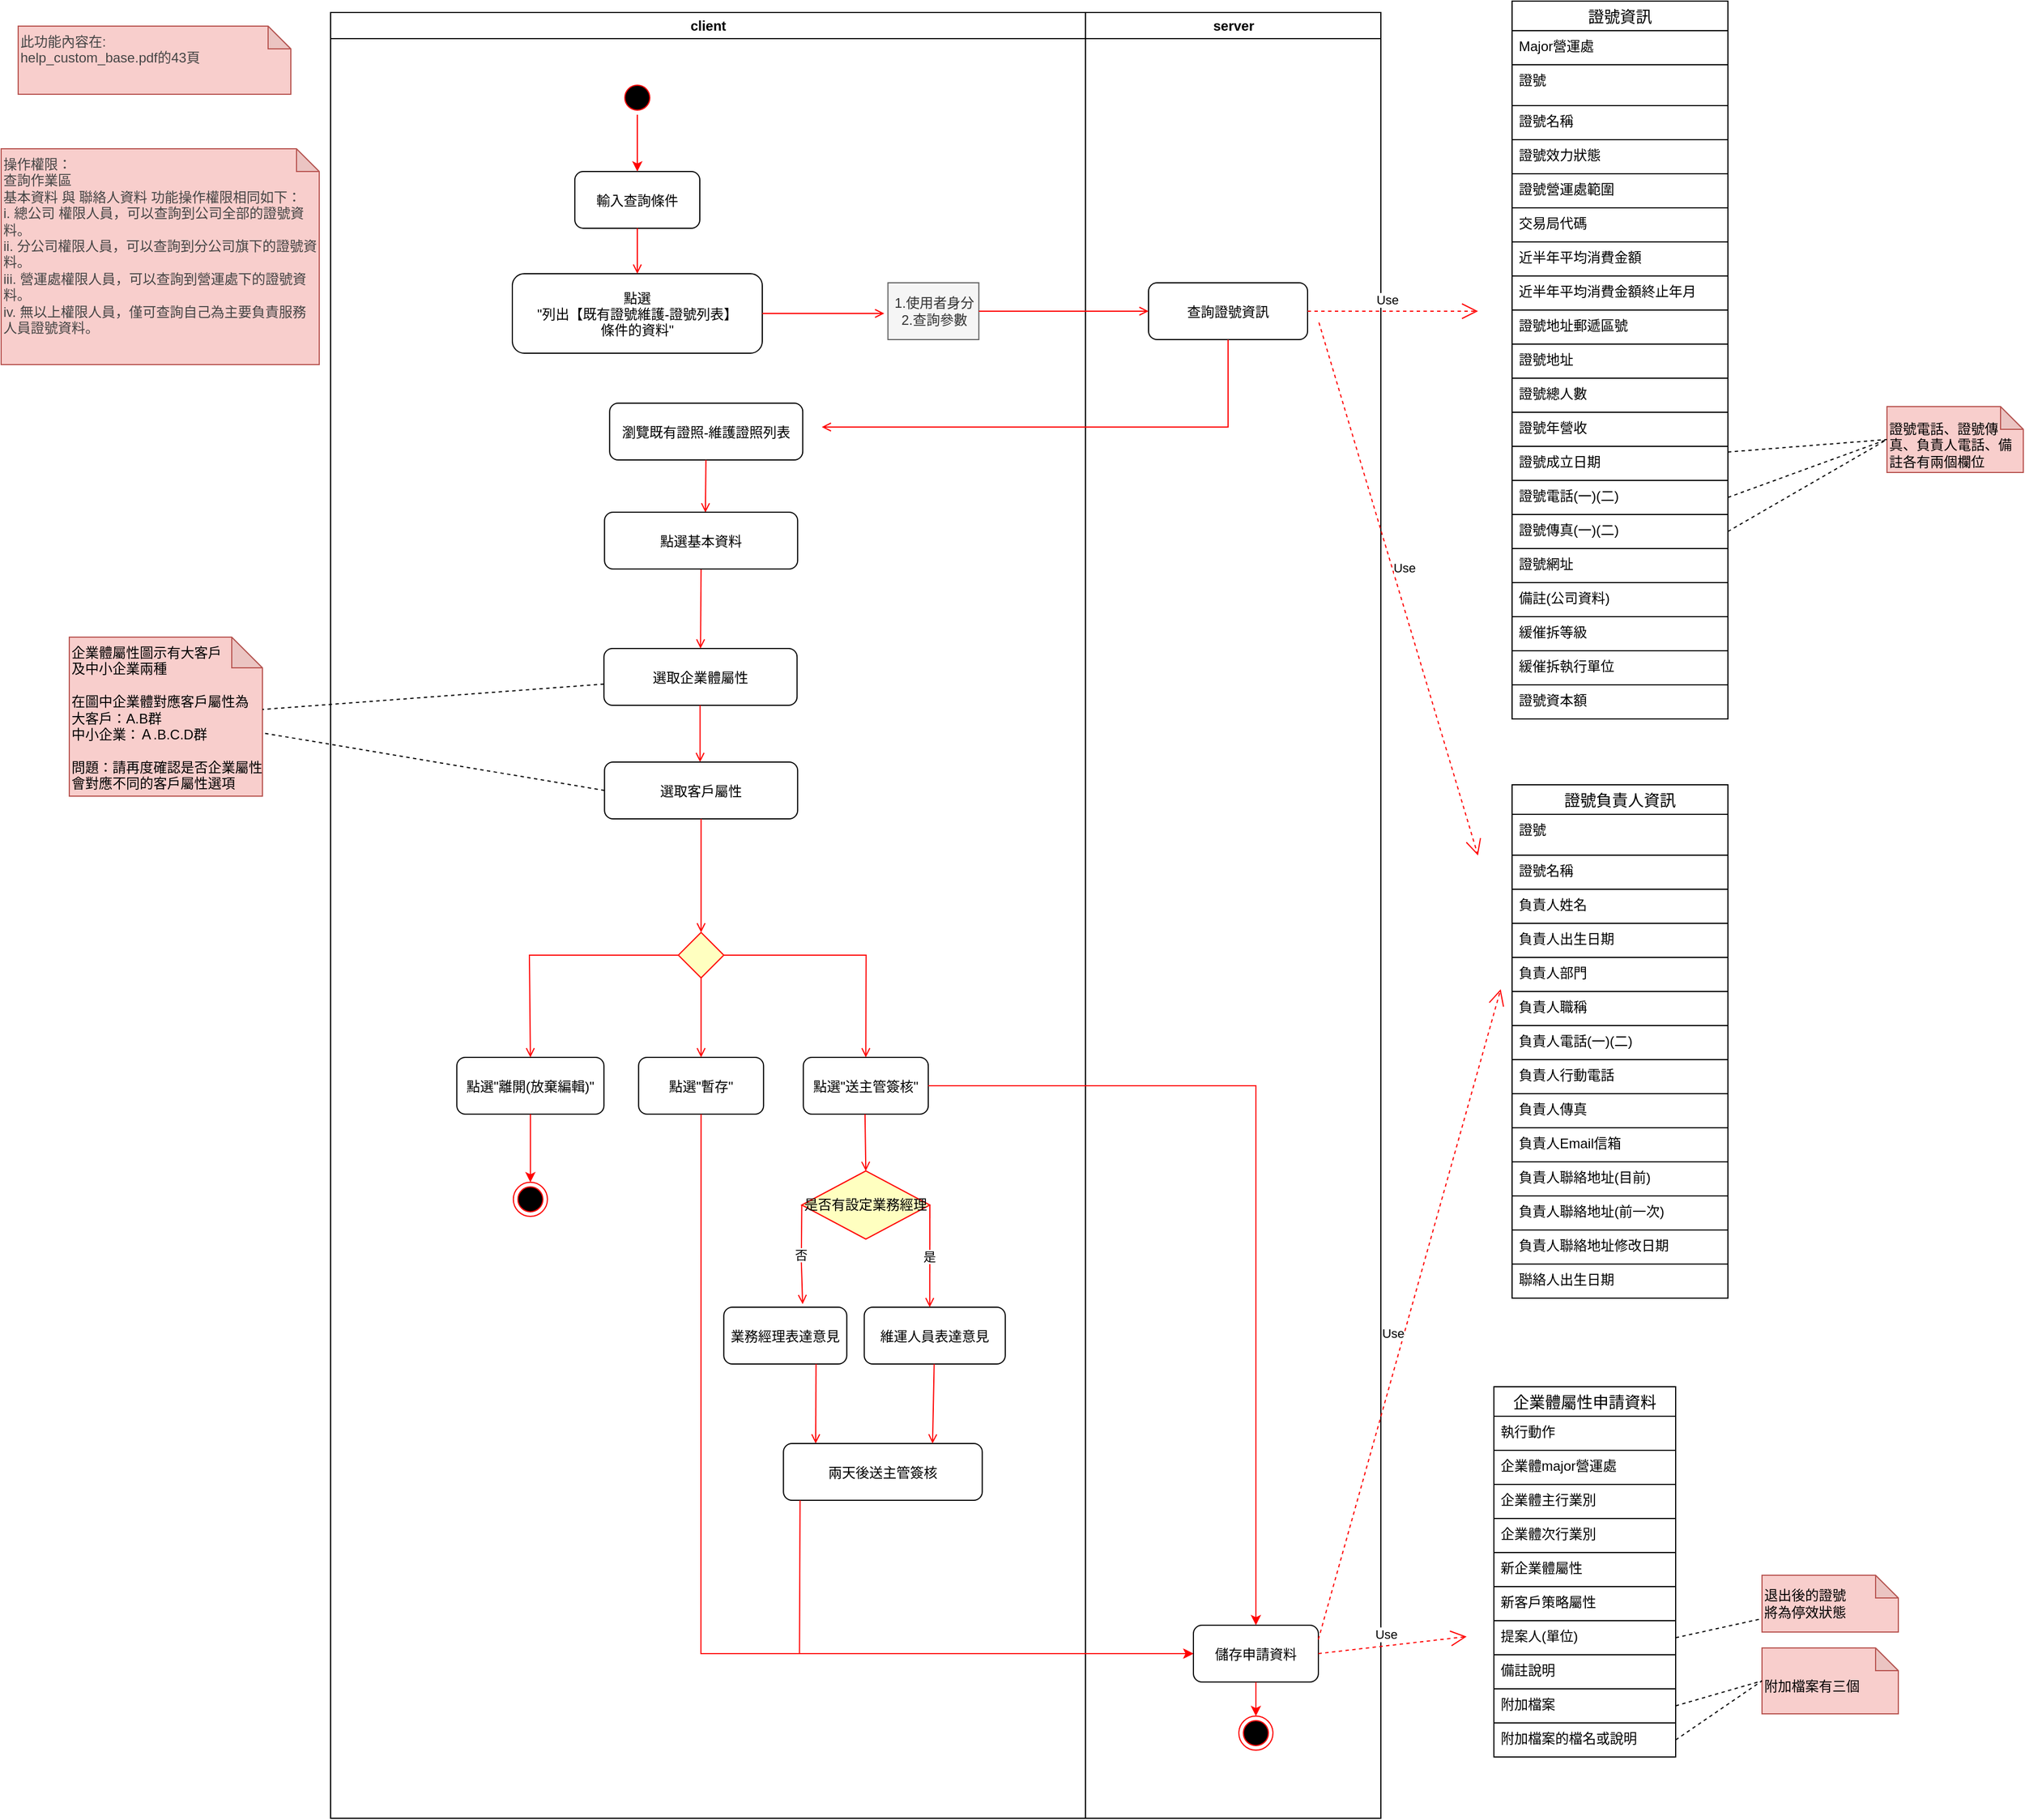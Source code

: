 <mxfile version="14.4.2" type="github">
  <diagram id="6aZPbNo76P8Zh9FayG7Q" name="Page-1">
    <mxGraphModel dx="1483" dy="703" grid="1" gridSize="10" guides="1" tooltips="1" connect="1" arrows="1" fold="1" page="1" pageScale="1" pageWidth="827" pageHeight="1169" math="0" shadow="0">
      <root>
        <mxCell id="0" />
        <mxCell id="1" parent="0" />
        <mxCell id="rIFzC00tfs55tLRHj-PR-1" value="client" style="swimlane;whiteSpace=wrap" vertex="1" parent="1">
          <mxGeometry x="630" y="180" width="664.5" height="1590" as="geometry" />
        </mxCell>
        <mxCell id="rIFzC00tfs55tLRHj-PR-7" value="1.使用者身分&lt;br&gt;2.查詢參數" style="html=1;rounded=0;align=center;fillColor=#f5f5f5;strokeColor=#666666;fontColor=#333333;" vertex="1" parent="rIFzC00tfs55tLRHj-PR-1">
          <mxGeometry x="490.63" y="238" width="80" height="50" as="geometry" />
        </mxCell>
        <mxCell id="rIFzC00tfs55tLRHj-PR-8" value="點選&quot;離開(放棄編輯)&quot;" style="rounded=1;" vertex="1" parent="rIFzC00tfs55tLRHj-PR-1">
          <mxGeometry x="111.13" y="920" width="129.5" height="50" as="geometry" />
        </mxCell>
        <mxCell id="rIFzC00tfs55tLRHj-PR-9" value="點選&quot;送主管簽核&quot;" style="rounded=1;" vertex="1" parent="rIFzC00tfs55tLRHj-PR-1">
          <mxGeometry x="416.13" y="920" width="110" height="50" as="geometry" />
        </mxCell>
        <mxCell id="rIFzC00tfs55tLRHj-PR-10" value="點選&quot;暫存&quot;" style="rounded=1;" vertex="1" parent="rIFzC00tfs55tLRHj-PR-1">
          <mxGeometry x="271.13" y="920" width="110" height="50" as="geometry" />
        </mxCell>
        <mxCell id="rIFzC00tfs55tLRHj-PR-11" value="" style="ellipse;html=1;shape=endState;fillColor=#000000;strokeColor=#ff0000;align=center;" vertex="1" parent="rIFzC00tfs55tLRHj-PR-1">
          <mxGeometry x="160.88" y="1030" width="30" height="30" as="geometry" />
        </mxCell>
        <mxCell id="rIFzC00tfs55tLRHj-PR-12" style="edgeStyle=orthogonalEdgeStyle;rounded=0;orthogonalLoop=1;jettySize=auto;html=1;exitX=0.5;exitY=1;exitDx=0;exitDy=0;endArrow=classic;endFill=1;strokeColor=#FF0000;" edge="1" parent="rIFzC00tfs55tLRHj-PR-1" source="rIFzC00tfs55tLRHj-PR-8" target="rIFzC00tfs55tLRHj-PR-11">
          <mxGeometry relative="1" as="geometry">
            <mxPoint x="205.38" y="980.0" as="sourcePoint" />
          </mxGeometry>
        </mxCell>
        <mxCell id="rIFzC00tfs55tLRHj-PR-15" value="" style="endArrow=open;strokeColor=#FF0000;endFill=1;rounded=0;entryX=0.5;entryY=0;entryDx=0;entryDy=0;" edge="1" parent="rIFzC00tfs55tLRHj-PR-1" source="rIFzC00tfs55tLRHj-PR-17" target="rIFzC00tfs55tLRHj-PR-10">
          <mxGeometry relative="1" as="geometry">
            <mxPoint x="324.38" y="850" as="sourcePoint" />
            <mxPoint x="320.67" y="850" as="targetPoint" />
            <Array as="points" />
          </mxGeometry>
        </mxCell>
        <mxCell id="rIFzC00tfs55tLRHj-PR-16" value="" style="endArrow=open;strokeColor=#FF0000;endFill=1;rounded=0;entryX=0.5;entryY=0;entryDx=0;entryDy=0;" edge="1" parent="rIFzC00tfs55tLRHj-PR-1" target="rIFzC00tfs55tLRHj-PR-9">
          <mxGeometry relative="1" as="geometry">
            <mxPoint x="345.63" y="830" as="sourcePoint" />
            <mxPoint x="179.38" y="930.0" as="targetPoint" />
            <Array as="points">
              <mxPoint x="471.38" y="830" />
            </Array>
          </mxGeometry>
        </mxCell>
        <mxCell id="rIFzC00tfs55tLRHj-PR-17" value="" style="rhombus;whiteSpace=wrap;html=1;fillColor=#ffffc0;strokeColor=#ff0000;rounded=0;align=left;" vertex="1" parent="rIFzC00tfs55tLRHj-PR-1">
          <mxGeometry x="306.13" y="810" width="40" height="40" as="geometry" />
        </mxCell>
        <mxCell id="rIFzC00tfs55tLRHj-PR-18" value="瀏覽既有證照-維護證照列表" style="rounded=1;" vertex="1" parent="rIFzC00tfs55tLRHj-PR-1">
          <mxGeometry x="245.63" y="344" width="170" height="50" as="geometry" />
        </mxCell>
        <mxCell id="rIFzC00tfs55tLRHj-PR-19" value="是否有設定業務經理" style="rhombus;whiteSpace=wrap;html=1;fillColor=#ffffc0;strokeColor=#ff0000;rounded=0;align=left;" vertex="1" parent="rIFzC00tfs55tLRHj-PR-1">
          <mxGeometry x="414.75" y="1020" width="112.75" height="60" as="geometry" />
        </mxCell>
        <mxCell id="rIFzC00tfs55tLRHj-PR-20" value="維運人員表達意見" style="rounded=1;" vertex="1" parent="rIFzC00tfs55tLRHj-PR-1">
          <mxGeometry x="469.75" y="1140" width="124.13" height="50" as="geometry" />
        </mxCell>
        <mxCell id="rIFzC00tfs55tLRHj-PR-21" value="業務經理表達意見" style="rounded=1;" vertex="1" parent="rIFzC00tfs55tLRHj-PR-1">
          <mxGeometry x="346.13" y="1140" width="108.25" height="50" as="geometry" />
        </mxCell>
        <mxCell id="rIFzC00tfs55tLRHj-PR-22" value="" style="endArrow=open;strokeColor=#FF0000;endFill=1;rounded=0;entryX=0.5;entryY=0;entryDx=0;entryDy=0;" edge="1" parent="rIFzC00tfs55tLRHj-PR-1" target="rIFzC00tfs55tLRHj-PR-19">
          <mxGeometry relative="1" as="geometry">
            <mxPoint x="470.42" y="970" as="sourcePoint" />
            <mxPoint x="470.38" y="1000" as="targetPoint" />
            <Array as="points" />
          </mxGeometry>
        </mxCell>
        <mxCell id="rIFzC00tfs55tLRHj-PR-23" value="否" style="endArrow=open;strokeColor=#FF0000;endFill=1;rounded=0;entryX=0.641;entryY=-0.054;entryDx=0;entryDy=0;exitX=0;exitY=0.5;exitDx=0;exitDy=0;entryPerimeter=0;" edge="1" parent="rIFzC00tfs55tLRHj-PR-1" source="rIFzC00tfs55tLRHj-PR-19" target="rIFzC00tfs55tLRHj-PR-21">
          <mxGeometry relative="1" as="geometry">
            <mxPoint x="459.38" y="1100" as="sourcePoint" />
            <mxPoint x="481.125" y="1030" as="targetPoint" />
            <Array as="points">
              <mxPoint x="414.38" y="1100" />
            </Array>
          </mxGeometry>
        </mxCell>
        <mxCell id="rIFzC00tfs55tLRHj-PR-24" value="是" style="endArrow=open;strokeColor=#FF0000;endFill=1;rounded=0;exitX=1;exitY=0.5;exitDx=0;exitDy=0;" edge="1" parent="rIFzC00tfs55tLRHj-PR-1" source="rIFzC00tfs55tLRHj-PR-19">
          <mxGeometry relative="1" as="geometry">
            <mxPoint x="424.75" y="1060" as="sourcePoint" />
            <mxPoint x="527.38" y="1140" as="targetPoint" />
            <Array as="points" />
          </mxGeometry>
        </mxCell>
        <mxCell id="rIFzC00tfs55tLRHj-PR-25" value="" style="endArrow=open;strokeColor=#FF0000;endFill=1;rounded=0;exitX=0.75;exitY=1;exitDx=0;exitDy=0;" edge="1" parent="rIFzC00tfs55tLRHj-PR-1" source="rIFzC00tfs55tLRHj-PR-21">
          <mxGeometry relative="1" as="geometry">
            <mxPoint x="409.38" y="1180" as="sourcePoint" />
            <mxPoint x="427" y="1260" as="targetPoint" />
            <Array as="points" />
          </mxGeometry>
        </mxCell>
        <mxCell id="rIFzC00tfs55tLRHj-PR-26" value="兩天後送主管簽核" style="rounded=1;" vertex="1" parent="rIFzC00tfs55tLRHj-PR-1">
          <mxGeometry x="398.63" y="1260" width="175" height="50" as="geometry" />
        </mxCell>
        <mxCell id="rIFzC00tfs55tLRHj-PR-27" value="" style="endArrow=open;strokeColor=#FF0000;endFill=1;rounded=0;entryX=0.75;entryY=0;entryDx=0;entryDy=0;" edge="1" parent="rIFzC00tfs55tLRHj-PR-1" source="rIFzC00tfs55tLRHj-PR-20" target="rIFzC00tfs55tLRHj-PR-26">
          <mxGeometry relative="1" as="geometry">
            <mxPoint x="410.255" y="1200" as="sourcePoint" />
            <mxPoint x="520.38" y="1246" as="targetPoint" />
            <Array as="points" />
          </mxGeometry>
        </mxCell>
        <mxCell id="rIFzC00tfs55tLRHj-PR-28" value="" style="endArrow=open;strokeColor=#FF0000;endFill=1;rounded=0;" edge="1" parent="rIFzC00tfs55tLRHj-PR-1" target="rIFzC00tfs55tLRHj-PR-55">
          <mxGeometry relative="1" as="geometry">
            <mxPoint x="413.246" y="1310" as="sourcePoint" />
            <mxPoint x="411.82" y="1380" as="targetPoint" />
            <Array as="points">
              <mxPoint x="412.75" y="1445" />
            </Array>
          </mxGeometry>
        </mxCell>
        <mxCell id="rIFzC00tfs55tLRHj-PR-29" value="" style="endArrow=open;strokeColor=#FF0000;endFill=1;rounded=0;" edge="1" parent="rIFzC00tfs55tLRHj-PR-1" source="rIFzC00tfs55tLRHj-PR-18">
          <mxGeometry relative="1" as="geometry">
            <mxPoint x="342.38" y="304.0" as="sourcePoint" />
            <mxPoint x="329.942" y="440.192" as="targetPoint" />
            <Array as="points" />
          </mxGeometry>
        </mxCell>
        <mxCell id="rIFzC00tfs55tLRHj-PR-30" value="" style="endArrow=open;strokeColor=#FF0000;endFill=1;rounded=0;entryX=0.5;entryY=0;entryDx=0;entryDy=0;" edge="1" parent="rIFzC00tfs55tLRHj-PR-1" source="rIFzC00tfs55tLRHj-PR-17" target="rIFzC00tfs55tLRHj-PR-8">
          <mxGeometry relative="1" as="geometry">
            <mxPoint x="310" y="830" as="sourcePoint" />
            <mxPoint x="243.88" y="920" as="targetPoint" />
            <Array as="points">
              <mxPoint x="175" y="830" />
            </Array>
          </mxGeometry>
        </mxCell>
        <mxCell id="rIFzC00tfs55tLRHj-PR-31" value="選取企業體屬性" style="rounded=1;" vertex="1" parent="rIFzC00tfs55tLRHj-PR-1">
          <mxGeometry x="240.63" y="560" width="170" height="50" as="geometry" />
        </mxCell>
        <mxCell id="rIFzC00tfs55tLRHj-PR-32" value="" style="endArrow=open;strokeColor=#FF0000;endFill=1;rounded=0;exitX=0.5;exitY=1;exitDx=0;exitDy=0;entryX=0.5;entryY=0;entryDx=0;entryDy=0;" edge="1" parent="rIFzC00tfs55tLRHj-PR-1">
          <mxGeometry relative="1" as="geometry">
            <mxPoint x="325.25" y="610" as="sourcePoint" />
            <mxPoint x="325.25" y="660" as="targetPoint" />
            <Array as="points" />
          </mxGeometry>
        </mxCell>
        <mxCell id="rIFzC00tfs55tLRHj-PR-33" value="選取客戶屬性" style="rounded=1;" vertex="1" parent="rIFzC00tfs55tLRHj-PR-1">
          <mxGeometry x="241.13" y="660" width="170" height="50" as="geometry" />
        </mxCell>
        <mxCell id="rIFzC00tfs55tLRHj-PR-34" value="" style="endArrow=open;strokeColor=#FF0000;endFill=1;rounded=0;entryX=0.5;entryY=0;entryDx=0;entryDy=0;" edge="1" parent="rIFzC00tfs55tLRHj-PR-1" source="rIFzC00tfs55tLRHj-PR-33" target="rIFzC00tfs55tLRHj-PR-17">
          <mxGeometry relative="1" as="geometry">
            <mxPoint x="326" y="700" as="sourcePoint" />
            <mxPoint x="325.63" y="644" as="targetPoint" />
            <Array as="points" />
          </mxGeometry>
        </mxCell>
        <mxCell id="rIFzC00tfs55tLRHj-PR-37" value="" style="endArrow=open;strokeColor=#FF0000;endFill=1;rounded=0;entryX=0.5;entryY=0;entryDx=0;entryDy=0;exitX=0.5;exitY=1;exitDx=0;exitDy=0;" edge="1" parent="rIFzC00tfs55tLRHj-PR-1" source="rIFzC00tfs55tLRHj-PR-189" target="rIFzC00tfs55tLRHj-PR-31">
          <mxGeometry relative="1" as="geometry">
            <mxPoint x="329.75" y="480" as="sourcePoint" />
            <mxPoint x="334.45" y="580.0" as="targetPoint" />
            <Array as="points" />
          </mxGeometry>
        </mxCell>
        <mxCell id="rIFzC00tfs55tLRHj-PR-85" value="" style="ellipse;shape=startState;fillColor=#000000;strokeColor=#ff0000;" vertex="1" parent="rIFzC00tfs55tLRHj-PR-1">
          <mxGeometry x="255.0" y="60" width="30" height="30" as="geometry" />
        </mxCell>
        <mxCell id="rIFzC00tfs55tLRHj-PR-86" value="輸入查詢條件" style="rounded=1;" vertex="1" parent="rIFzC00tfs55tLRHj-PR-1">
          <mxGeometry x="215" y="140" width="110" height="50" as="geometry" />
        </mxCell>
        <mxCell id="rIFzC00tfs55tLRHj-PR-87" value="點選&#xa;&quot;列出【既有證號維護-證號列表】&#xa;條件的資料&quot;" style="rounded=1;" vertex="1" parent="rIFzC00tfs55tLRHj-PR-1">
          <mxGeometry x="160" y="230" width="220" height="70" as="geometry" />
        </mxCell>
        <mxCell id="rIFzC00tfs55tLRHj-PR-88" value="" style="endArrow=open;strokeColor=#FF0000;endFill=1;rounded=0" edge="1" parent="rIFzC00tfs55tLRHj-PR-1" source="rIFzC00tfs55tLRHj-PR-86" target="rIFzC00tfs55tLRHj-PR-87">
          <mxGeometry relative="1" as="geometry" />
        </mxCell>
        <mxCell id="rIFzC00tfs55tLRHj-PR-89" value="" style="endArrow=open;strokeColor=#FF0000;endFill=1;rounded=0;exitX=1;exitY=0.5;exitDx=0;exitDy=0;entryX=0;entryY=0.5;entryDx=0;entryDy=0;" edge="1" parent="rIFzC00tfs55tLRHj-PR-1" source="rIFzC00tfs55tLRHj-PR-87">
          <mxGeometry relative="1" as="geometry">
            <mxPoint x="57.37" y="68" as="sourcePoint" />
            <mxPoint x="487.37" y="265" as="targetPoint" />
          </mxGeometry>
        </mxCell>
        <mxCell id="rIFzC00tfs55tLRHj-PR-90" style="edgeStyle=none;rounded=0;orthogonalLoop=1;jettySize=auto;html=1;exitX=0.5;exitY=1;exitDx=0;exitDy=0;entryX=0.5;entryY=0;entryDx=0;entryDy=0;endArrow=classic;endFill=1;strokeColor=#FF0000;" edge="1" parent="rIFzC00tfs55tLRHj-PR-1" source="rIFzC00tfs55tLRHj-PR-85" target="rIFzC00tfs55tLRHj-PR-86">
          <mxGeometry relative="1" as="geometry">
            <mxPoint x="-78.42" as="sourcePoint" />
          </mxGeometry>
        </mxCell>
        <mxCell id="rIFzC00tfs55tLRHj-PR-189" value="點選基本資料" style="rounded=1;" vertex="1" parent="rIFzC00tfs55tLRHj-PR-1">
          <mxGeometry x="241.13" y="440" width="170" height="50" as="geometry" />
        </mxCell>
        <mxCell id="rIFzC00tfs55tLRHj-PR-39" value="&lt;font&gt;附加檔案有三個&lt;br&gt;&lt;/font&gt;&lt;div&gt;&lt;br&gt;&lt;/div&gt;" style="shape=note;whiteSpace=wrap;html=1;backgroundOutline=1;darkOpacity=0.05;rounded=1;size=20;fillColor=#f8cecc;strokeColor=#b85450;align=left;verticalAlign=bottom;" vertex="1" parent="1">
          <mxGeometry x="1890" y="1620" width="120" height="58" as="geometry" />
        </mxCell>
        <mxCell id="rIFzC00tfs55tLRHj-PR-41" value="&lt;font style=&quot;font-size: 12px&quot;&gt;&lt;span style=&quot;color: rgb(68 , 68 , 68)&quot;&gt;此功能內容在:&lt;br&gt;help_custom_base.pdf的43頁&lt;br&gt;&lt;/span&gt;&lt;/font&gt;" style="shape=note;whiteSpace=wrap;html=1;backgroundOutline=1;darkOpacity=0.05;rounded=1;size=20;fillColor=#f8cecc;strokeColor=#b85450;align=left;verticalAlign=top;" vertex="1" parent="1">
          <mxGeometry x="355" y="192" width="240" height="60" as="geometry" />
        </mxCell>
        <mxCell id="rIFzC00tfs55tLRHj-PR-42" value="企業體屬性申請資料" style="swimlane;fontStyle=0;childLayout=stackLayout;horizontal=1;startSize=26;horizontalStack=0;resizeParent=1;resizeParentMax=0;resizeLast=0;collapsible=1;marginBottom=0;align=center;fontSize=14;" vertex="1" parent="1">
          <mxGeometry x="1654" y="1390" width="160" height="326" as="geometry">
            <mxRectangle x="1250" y="1624" width="160" height="26" as="alternateBounds" />
          </mxGeometry>
        </mxCell>
        <mxCell id="rIFzC00tfs55tLRHj-PR-43" value="執行動作" style="text;spacingLeft=4;spacingRight=4;overflow=hidden;rotatable=0;points=[[0,0.5],[1,0.5]];portConstraint=eastwest;fontSize=12;strokeColor=#000000;" vertex="1" parent="rIFzC00tfs55tLRHj-PR-42">
          <mxGeometry y="26" width="160" height="30" as="geometry" />
        </mxCell>
        <mxCell id="rIFzC00tfs55tLRHj-PR-44" value="企業體major營運處" style="text;spacingLeft=4;spacingRight=4;overflow=hidden;rotatable=0;points=[[0,0.5],[1,0.5]];portConstraint=eastwest;fontSize=12;strokeColor=#000000;" vertex="1" parent="rIFzC00tfs55tLRHj-PR-42">
          <mxGeometry y="56" width="160" height="30" as="geometry" />
        </mxCell>
        <mxCell id="rIFzC00tfs55tLRHj-PR-45" value="企業體主行業別" style="text;spacingLeft=4;spacingRight=4;overflow=hidden;rotatable=0;points=[[0,0.5],[1,0.5]];portConstraint=eastwest;fontSize=12;strokeColor=#000000;" vertex="1" parent="rIFzC00tfs55tLRHj-PR-42">
          <mxGeometry y="86" width="160" height="30" as="geometry" />
        </mxCell>
        <mxCell id="rIFzC00tfs55tLRHj-PR-46" value="企業體次行業別" style="text;spacingLeft=4;spacingRight=4;overflow=hidden;rotatable=0;points=[[0,0.5],[1,0.5]];portConstraint=eastwest;fontSize=12;strokeColor=#000000;" vertex="1" parent="rIFzC00tfs55tLRHj-PR-42">
          <mxGeometry y="116" width="160" height="30" as="geometry" />
        </mxCell>
        <mxCell id="rIFzC00tfs55tLRHj-PR-47" value="新企業體屬性" style="text;fillColor=none;spacingLeft=4;spacingRight=4;overflow=hidden;rotatable=0;points=[[0,0.5],[1,0.5]];portConstraint=eastwest;fontSize=12;strokeColor=#000000;" vertex="1" parent="rIFzC00tfs55tLRHj-PR-42">
          <mxGeometry y="146" width="160" height="30" as="geometry" />
        </mxCell>
        <mxCell id="rIFzC00tfs55tLRHj-PR-48" value="新客戶策略屬性" style="text;spacingLeft=4;spacingRight=4;overflow=hidden;rotatable=0;points=[[0,0.5],[1,0.5]];portConstraint=eastwest;fontSize=12;strokeColor=#000000;" vertex="1" parent="rIFzC00tfs55tLRHj-PR-42">
          <mxGeometry y="176" width="160" height="30" as="geometry" />
        </mxCell>
        <mxCell id="rIFzC00tfs55tLRHj-PR-49" value="提案人(單位)" style="text;spacingLeft=4;spacingRight=4;overflow=hidden;rotatable=0;points=[[0,0.5],[1,0.5]];portConstraint=eastwest;fontSize=12;strokeColor=#000000;" vertex="1" parent="rIFzC00tfs55tLRHj-PR-42">
          <mxGeometry y="206" width="160" height="30" as="geometry" />
        </mxCell>
        <mxCell id="rIFzC00tfs55tLRHj-PR-50" value="備註說明" style="text;fillColor=none;spacingLeft=4;spacingRight=4;overflow=hidden;rotatable=0;points=[[0,0.5],[1,0.5]];portConstraint=eastwest;fontSize=12;strokeColor=#000000;" vertex="1" parent="rIFzC00tfs55tLRHj-PR-42">
          <mxGeometry y="236" width="160" height="30" as="geometry" />
        </mxCell>
        <mxCell id="rIFzC00tfs55tLRHj-PR-51" value="附加檔案" style="text;fillColor=none;spacingLeft=4;spacingRight=4;overflow=hidden;rotatable=0;points=[[0,0.5],[1,0.5]];portConstraint=eastwest;fontSize=12;strokeColor=#000000;" vertex="1" parent="rIFzC00tfs55tLRHj-PR-42">
          <mxGeometry y="266" width="160" height="30" as="geometry" />
        </mxCell>
        <mxCell id="rIFzC00tfs55tLRHj-PR-52" value="附加檔案的檔名或說明" style="text;fillColor=none;spacingLeft=4;spacingRight=4;overflow=hidden;rotatable=0;points=[[0,0.5],[1,0.5]];portConstraint=eastwest;fontSize=12;strokeColor=#000000;" vertex="1" parent="rIFzC00tfs55tLRHj-PR-42">
          <mxGeometry y="296" width="160" height="30" as="geometry" />
        </mxCell>
        <mxCell id="rIFzC00tfs55tLRHj-PR-53" value="server" style="swimlane;whiteSpace=wrap" vertex="1" parent="1">
          <mxGeometry x="1294.5" y="180" width="260" height="1590" as="geometry">
            <mxRectangle x="1094.5" y="180" width="70" height="23" as="alternateBounds" />
          </mxGeometry>
        </mxCell>
        <mxCell id="rIFzC00tfs55tLRHj-PR-54" value="查詢證號資訊" style="rounded=1;" vertex="1" parent="rIFzC00tfs55tLRHj-PR-53">
          <mxGeometry x="55.5" y="238" width="140" height="50" as="geometry" />
        </mxCell>
        <mxCell id="rIFzC00tfs55tLRHj-PR-55" value="儲存申請資料" style="rounded=1;" vertex="1" parent="rIFzC00tfs55tLRHj-PR-53">
          <mxGeometry x="95" y="1420" width="110" height="50" as="geometry" />
        </mxCell>
        <mxCell id="rIFzC00tfs55tLRHj-PR-56" style="edgeStyle=none;rounded=0;orthogonalLoop=1;jettySize=auto;html=1;exitX=0.5;exitY=1;exitDx=0;exitDy=0;endArrow=classic;endFill=1;strokeColor=#FF0000;" edge="1" parent="rIFzC00tfs55tLRHj-PR-53" source="rIFzC00tfs55tLRHj-PR-55">
          <mxGeometry relative="1" as="geometry">
            <mxPoint x="150" y="1500" as="targetPoint" />
          </mxGeometry>
        </mxCell>
        <mxCell id="rIFzC00tfs55tLRHj-PR-57" value="" style="ellipse;html=1;shape=endState;fillColor=#000000;strokeColor=#ff0000;align=center;" vertex="1" parent="rIFzC00tfs55tLRHj-PR-53">
          <mxGeometry x="135" y="1500" width="30" height="30" as="geometry" />
        </mxCell>
        <mxCell id="rIFzC00tfs55tLRHj-PR-58" value="" style="endArrow=open;strokeColor=#FF0000;endFill=1;rounded=0;entryX=0;entryY=0.5;entryDx=0;entryDy=0;exitX=1;exitY=0.5;exitDx=0;exitDy=0;" edge="1" parent="1" source="rIFzC00tfs55tLRHj-PR-7" target="rIFzC00tfs55tLRHj-PR-54">
          <mxGeometry relative="1" as="geometry">
            <mxPoint x="1260" y="443" as="sourcePoint" />
            <mxPoint x="1350" y="442" as="targetPoint" />
            <Array as="points" />
          </mxGeometry>
        </mxCell>
        <mxCell id="rIFzC00tfs55tLRHj-PR-59" value="" style="endArrow=open;strokeColor=#FF0000;endFill=1;rounded=0;entryX=1;entryY=0.5;entryDx=0;entryDy=0;" edge="1" parent="1" source="rIFzC00tfs55tLRHj-PR-54">
          <mxGeometry relative="1" as="geometry">
            <mxPoint x="1420" y="470" as="sourcePoint" />
            <mxPoint x="1062.38" y="545" as="targetPoint" />
            <Array as="points">
              <mxPoint x="1420" y="545" />
            </Array>
          </mxGeometry>
        </mxCell>
        <mxCell id="rIFzC00tfs55tLRHj-PR-60" value="" style="endArrow=none;dashed=1;html=1;entryX=0;entryY=0.5;entryDx=0;entryDy=0;entryPerimeter=0;exitX=1;exitY=0.5;exitDx=0;exitDy=0;" edge="1" parent="1" source="rIFzC00tfs55tLRHj-PR-51" target="rIFzC00tfs55tLRHj-PR-39">
          <mxGeometry width="50" height="50" relative="1" as="geometry">
            <mxPoint x="1760" y="1825" as="sourcePoint" />
            <mxPoint x="1900" y="1810" as="targetPoint" />
            <Array as="points" />
          </mxGeometry>
        </mxCell>
        <mxCell id="rIFzC00tfs55tLRHj-PR-61" value="證號資訊" style="swimlane;fontStyle=0;childLayout=stackLayout;horizontal=1;startSize=26;horizontalStack=0;resizeParent=1;resizeParentMax=0;resizeLast=0;collapsible=1;marginBottom=0;align=center;fontSize=14;rounded=0;swimlaneFillColor=#ffffff;shadow=0;sketch=0;glass=0;labelBackgroundColor=none;labelBorderColor=none;" vertex="1" parent="1">
          <mxGeometry x="1670" y="170" width="190" height="632" as="geometry">
            <mxRectangle x="1980" y="370" width="100" height="26" as="alternateBounds" />
          </mxGeometry>
        </mxCell>
        <mxCell id="rIFzC00tfs55tLRHj-PR-66" value="Major營運處" style="text;fillColor=none;spacingLeft=4;spacingRight=4;overflow=hidden;rotatable=0;points=[[0,0.5],[1,0.5]];portConstraint=eastwest;fontSize=12;strokeColor=#000000;" vertex="1" parent="rIFzC00tfs55tLRHj-PR-61">
          <mxGeometry y="26" width="190" height="30" as="geometry" />
        </mxCell>
        <mxCell id="rIFzC00tfs55tLRHj-PR-62" value="證號" style="text;fillColor=none;spacingLeft=4;spacingRight=4;overflow=hidden;rotatable=0;points=[[0,0.5],[1,0.5]];portConstraint=eastwest;fontSize=12;strokeColor=#000000;" vertex="1" parent="rIFzC00tfs55tLRHj-PR-61">
          <mxGeometry y="56" width="190" height="36" as="geometry" />
        </mxCell>
        <mxCell id="rIFzC00tfs55tLRHj-PR-63" value="證號名稱" style="text;fillColor=none;spacingLeft=4;spacingRight=4;overflow=hidden;rotatable=0;points=[[0,0.5],[1,0.5]];portConstraint=eastwest;fontSize=12;strokeColor=#000000;" vertex="1" parent="rIFzC00tfs55tLRHj-PR-61">
          <mxGeometry y="92" width="190" height="30" as="geometry" />
        </mxCell>
        <mxCell id="rIFzC00tfs55tLRHj-PR-64" value="證號效力狀態" style="text;spacingLeft=4;spacingRight=4;overflow=hidden;rotatable=0;points=[[0,0.5],[1,0.5]];portConstraint=eastwest;fontSize=12;" vertex="1" parent="rIFzC00tfs55tLRHj-PR-61">
          <mxGeometry y="122" width="190" height="30" as="geometry" />
        </mxCell>
        <mxCell id="rIFzC00tfs55tLRHj-PR-65" value="證號營運處範圍" style="text;fillColor=none;spacingLeft=4;spacingRight=4;overflow=hidden;rotatable=0;points=[[0,0.5],[1,0.5]];portConstraint=eastwest;fontSize=12;strokeColor=#000000;" vertex="1" parent="rIFzC00tfs55tLRHj-PR-61">
          <mxGeometry y="152" width="190" height="30" as="geometry" />
        </mxCell>
        <mxCell id="rIFzC00tfs55tLRHj-PR-91" value="交易局代碼" style="text;fillColor=none;spacingLeft=4;spacingRight=4;overflow=hidden;rotatable=0;points=[[0,0.5],[1,0.5]];portConstraint=eastwest;fontSize=12;strokeColor=#000000;" vertex="1" parent="rIFzC00tfs55tLRHj-PR-61">
          <mxGeometry y="182" width="190" height="30" as="geometry" />
        </mxCell>
        <mxCell id="rIFzC00tfs55tLRHj-PR-69" value="近半年平均消費金額" style="text;fillColor=none;spacingLeft=4;spacingRight=4;overflow=hidden;rotatable=0;points=[[0,0.5],[1,0.5]];portConstraint=eastwest;fontSize=12;strokeColor=#000000;" vertex="1" parent="rIFzC00tfs55tLRHj-PR-61">
          <mxGeometry y="212" width="190" height="30" as="geometry" />
        </mxCell>
        <mxCell id="rIFzC00tfs55tLRHj-PR-67" value="近半年平均消費金額終止年月" style="text;fillColor=none;spacingLeft=4;spacingRight=4;overflow=hidden;rotatable=0;points=[[0,0.5],[1,0.5]];portConstraint=eastwest;fontSize=12;strokeColor=#000000;" vertex="1" parent="rIFzC00tfs55tLRHj-PR-61">
          <mxGeometry y="242" width="190" height="30" as="geometry" />
        </mxCell>
        <mxCell id="rIFzC00tfs55tLRHj-PR-101" value="證號地址郵遞區號" style="text;fillColor=none;spacingLeft=4;spacingRight=4;overflow=hidden;rotatable=0;points=[[0,0.5],[1,0.5]];portConstraint=eastwest;fontSize=12;strokeColor=#000000;" vertex="1" parent="rIFzC00tfs55tLRHj-PR-61">
          <mxGeometry y="272" width="190" height="30" as="geometry" />
        </mxCell>
        <mxCell id="rIFzC00tfs55tLRHj-PR-102" value="證號地址" style="text;fillColor=none;spacingLeft=4;spacingRight=4;overflow=hidden;rotatable=0;points=[[0,0.5],[1,0.5]];portConstraint=eastwest;fontSize=12;strokeColor=#000000;" vertex="1" parent="rIFzC00tfs55tLRHj-PR-61">
          <mxGeometry y="302" width="190" height="30" as="geometry" />
        </mxCell>
        <mxCell id="rIFzC00tfs55tLRHj-PR-106" value="證號總人數" style="text;fillColor=none;spacingLeft=4;spacingRight=4;overflow=hidden;rotatable=0;points=[[0,0.5],[1,0.5]];portConstraint=eastwest;fontSize=12;strokeColor=#000000;" vertex="1" parent="rIFzC00tfs55tLRHj-PR-61">
          <mxGeometry y="332" width="190" height="30" as="geometry" />
        </mxCell>
        <mxCell id="rIFzC00tfs55tLRHj-PR-108" value="證號年營收" style="text;fillColor=none;spacingLeft=4;spacingRight=4;overflow=hidden;rotatable=0;points=[[0,0.5],[1,0.5]];portConstraint=eastwest;fontSize=12;strokeColor=#000000;" vertex="1" parent="rIFzC00tfs55tLRHj-PR-61">
          <mxGeometry y="362" width="190" height="30" as="geometry" />
        </mxCell>
        <mxCell id="rIFzC00tfs55tLRHj-PR-109" value="證號成立日期" style="text;fillColor=none;spacingLeft=4;spacingRight=4;overflow=hidden;rotatable=0;points=[[0,0.5],[1,0.5]];portConstraint=eastwest;fontSize=12;strokeColor=#000000;" vertex="1" parent="rIFzC00tfs55tLRHj-PR-61">
          <mxGeometry y="392" width="190" height="30" as="geometry" />
        </mxCell>
        <mxCell id="rIFzC00tfs55tLRHj-PR-110" value="證號電話(一)(二)" style="text;fillColor=none;spacingLeft=4;spacingRight=4;overflow=hidden;rotatable=0;points=[[0,0.5],[1,0.5]];portConstraint=eastwest;fontSize=12;strokeColor=#000000;" vertex="1" parent="rIFzC00tfs55tLRHj-PR-61">
          <mxGeometry y="422" width="190" height="30" as="geometry" />
        </mxCell>
        <mxCell id="rIFzC00tfs55tLRHj-PR-107" value="證號傳真(一)(二)" style="text;fillColor=none;spacingLeft=4;spacingRight=4;overflow=hidden;rotatable=0;points=[[0,0.5],[1,0.5]];portConstraint=eastwest;fontSize=12;strokeColor=#000000;" vertex="1" parent="rIFzC00tfs55tLRHj-PR-61">
          <mxGeometry y="452" width="190" height="30" as="geometry" />
        </mxCell>
        <mxCell id="rIFzC00tfs55tLRHj-PR-104" value="證號網址" style="text;fillColor=none;spacingLeft=4;spacingRight=4;overflow=hidden;rotatable=0;points=[[0,0.5],[1,0.5]];portConstraint=eastwest;fontSize=12;strokeColor=#000000;" vertex="1" parent="rIFzC00tfs55tLRHj-PR-61">
          <mxGeometry y="482" width="190" height="30" as="geometry" />
        </mxCell>
        <mxCell id="rIFzC00tfs55tLRHj-PR-143" value="備註(公司資料)" style="text;fillColor=none;spacingLeft=4;spacingRight=4;overflow=hidden;rotatable=0;points=[[0,0.5],[1,0.5]];portConstraint=eastwest;fontSize=12;strokeColor=#000000;" vertex="1" parent="rIFzC00tfs55tLRHj-PR-61">
          <mxGeometry y="512" width="190" height="30" as="geometry" />
        </mxCell>
        <mxCell id="rIFzC00tfs55tLRHj-PR-144" value="緩催拆等級" style="text;fillColor=none;spacingLeft=4;spacingRight=4;overflow=hidden;rotatable=0;points=[[0,0.5],[1,0.5]];portConstraint=eastwest;fontSize=12;strokeColor=#000000;" vertex="1" parent="rIFzC00tfs55tLRHj-PR-61">
          <mxGeometry y="542" width="190" height="30" as="geometry" />
        </mxCell>
        <mxCell id="rIFzC00tfs55tLRHj-PR-135" value="緩催拆執行單位" style="text;fillColor=none;spacingLeft=4;spacingRight=4;overflow=hidden;rotatable=0;points=[[0,0.5],[1,0.5]];portConstraint=eastwest;fontSize=12;strokeColor=#000000;" vertex="1" parent="rIFzC00tfs55tLRHj-PR-61">
          <mxGeometry y="572" width="190" height="30" as="geometry" />
        </mxCell>
        <mxCell id="rIFzC00tfs55tLRHj-PR-100" value="證號資本額" style="text;fillColor=none;spacingLeft=4;spacingRight=4;overflow=hidden;rotatable=0;points=[[0,0.5],[1,0.5]];portConstraint=eastwest;fontSize=12;strokeColor=#000000;" vertex="1" parent="rIFzC00tfs55tLRHj-PR-61">
          <mxGeometry y="602" width="190" height="30" as="geometry" />
        </mxCell>
        <mxCell id="rIFzC00tfs55tLRHj-PR-71" value="Use" style="endArrow=open;endSize=12;dashed=1;html=1;strokeColor=#FF0000;exitX=1;exitY=0.5;exitDx=0;exitDy=0;" edge="1" parent="1" source="rIFzC00tfs55tLRHj-PR-55">
          <mxGeometry x="-0.066" y="10" width="160" relative="1" as="geometry">
            <mxPoint x="1500" y="1382" as="sourcePoint" />
            <mxPoint x="1630" y="1610" as="targetPoint" />
            <mxPoint as="offset" />
          </mxGeometry>
        </mxCell>
        <mxCell id="rIFzC00tfs55tLRHj-PR-72" value="企業體屬性圖示有大客戶&lt;br&gt;及中小企業兩種&lt;br&gt;&lt;br&gt;在圖中企業體對應客戶屬性為&lt;br&gt;大客戶：A.B群&lt;br&gt;中小企業：Ａ.B.C.D群&lt;br&gt;&lt;br&gt;問題：請再度確認是否企業屬性會對應不同的客戶屬性選項" style="shape=note;whiteSpace=wrap;html=1;backgroundOutline=1;darkOpacity=0.05;rounded=1;size=27;fillColor=#f8cecc;strokeColor=#b85450;align=left;verticalAlign=top;horizontal=1;" vertex="1" parent="1">
          <mxGeometry x="400" y="730" width="170" height="140" as="geometry" />
        </mxCell>
        <mxCell id="rIFzC00tfs55tLRHj-PR-73" value="" style="endArrow=none;dashed=1;html=1;" edge="1" parent="1" source="rIFzC00tfs55tLRHj-PR-31" target="rIFzC00tfs55tLRHj-PR-72">
          <mxGeometry width="50" height="50" relative="1" as="geometry">
            <mxPoint x="880" y="614" as="sourcePoint" />
            <mxPoint x="760.63" y="554.593" as="targetPoint" />
            <Array as="points" />
          </mxGeometry>
        </mxCell>
        <mxCell id="rIFzC00tfs55tLRHj-PR-74" value="退出後的證號&lt;br&gt;將為停效狀態" style="shape=note;whiteSpace=wrap;html=1;backgroundOutline=1;darkOpacity=0.05;rounded=1;size=20;fillColor=#f8cecc;strokeColor=#b85450;align=left;verticalAlign=middle;" vertex="1" parent="1">
          <mxGeometry x="1890" y="1556" width="120" height="50" as="geometry" />
        </mxCell>
        <mxCell id="rIFzC00tfs55tLRHj-PR-75" value="" style="endArrow=none;dashed=1;html=1;exitX=1;exitY=0.5;exitDx=0;exitDy=0;" edge="1" parent="1" target="rIFzC00tfs55tLRHj-PR-74">
          <mxGeometry width="50" height="50" relative="1" as="geometry">
            <mxPoint x="1814.0" y="1611" as="sourcePoint" />
            <mxPoint x="1850" y="1667.5" as="targetPoint" />
            <Array as="points" />
          </mxGeometry>
        </mxCell>
        <mxCell id="rIFzC00tfs55tLRHj-PR-76" value="Use" style="endArrow=open;endSize=12;dashed=1;html=1;strokeColor=#FF0000;exitX=1;exitY=0.5;exitDx=0;exitDy=0;" edge="1" parent="1" source="rIFzC00tfs55tLRHj-PR-54">
          <mxGeometry x="-0.066" y="10" width="160" relative="1" as="geometry">
            <mxPoint x="1500" y="430" as="sourcePoint" />
            <mxPoint x="1640" y="443" as="targetPoint" />
            <mxPoint as="offset" />
          </mxGeometry>
        </mxCell>
        <mxCell id="rIFzC00tfs55tLRHj-PR-77" style="edgeStyle=orthogonalEdgeStyle;rounded=0;orthogonalLoop=1;jettySize=auto;html=1;entryX=0.5;entryY=0;entryDx=0;entryDy=0;endArrow=classic;endFill=1;strokeColor=#FF0000;" edge="1" parent="1" source="rIFzC00tfs55tLRHj-PR-9" target="rIFzC00tfs55tLRHj-PR-55">
          <mxGeometry relative="1" as="geometry">
            <mxPoint x="1170" y="1125" as="sourcePoint" />
            <mxPoint x="1365" y="1150" as="targetPoint" />
          </mxGeometry>
        </mxCell>
        <mxCell id="rIFzC00tfs55tLRHj-PR-78" value="" style="endArrow=none;dashed=1;html=1;entryX=0;entryY=0.5;entryDx=0;entryDy=0;entryPerimeter=0;exitX=1;exitY=0.5;exitDx=0;exitDy=0;" edge="1" parent="1" source="rIFzC00tfs55tLRHj-PR-52" target="rIFzC00tfs55tLRHj-PR-39">
          <mxGeometry width="50" height="50" relative="1" as="geometry">
            <mxPoint x="1824" y="1651" as="sourcePoint" />
            <mxPoint x="1900" y="1659" as="targetPoint" />
            <Array as="points" />
          </mxGeometry>
        </mxCell>
        <mxCell id="rIFzC00tfs55tLRHj-PR-79" value="&lt;font&gt;&lt;font color=&quot;#444444&quot; face=&quot;helvetica&quot;&gt;操作權限：&lt;/font&gt;&lt;br&gt;&lt;div&gt;&lt;/div&gt;&lt;div&gt;&lt;div&gt;&lt;font color=&quot;#444444&quot; face=&quot;helvetica&quot;&gt;查詢作業區&lt;/font&gt;&lt;/div&gt;&lt;div&gt;&lt;font color=&quot;#444444&quot; face=&quot;helvetica&quot;&gt;基本資料&amp;nbsp;&lt;/font&gt;&lt;span style=&quot;color: rgb(68 , 68 , 68) ; font-family: &amp;#34;helvetica&amp;#34;&quot;&gt;與 聯絡人資料 功能操作權限相同如下：&lt;/span&gt;&lt;/div&gt;&lt;div&gt;&lt;font color=&quot;#444444&quot; face=&quot;helvetica&quot;&gt;i. 總公司 權限人員，可以查詢到公司全部的證號資料。&lt;/font&gt;&lt;/div&gt;&lt;div&gt;&lt;font color=&quot;#444444&quot; face=&quot;helvetica&quot;&gt;ii. 分公司權限人員，可以查詢到分公司旗下的證號資料。&lt;/font&gt;&lt;/div&gt;&lt;div&gt;&lt;font color=&quot;#444444&quot; face=&quot;helvetica&quot;&gt;iii. 營運處權限人員，可以查詢到營運處下的證號資料。&lt;/font&gt;&lt;/div&gt;&lt;div&gt;&lt;font color=&quot;#444444&quot; face=&quot;helvetica&quot;&gt;iv. 無以上權限人員，僅可查詢自己為主要負責服務人員證號資料。&lt;/font&gt;&lt;/div&gt;&lt;/div&gt;&lt;br&gt;&lt;/font&gt;" style="shape=note;whiteSpace=wrap;html=1;backgroundOutline=1;darkOpacity=0.05;rounded=1;size=20;fillColor=#f8cecc;strokeColor=#b85450;align=left;verticalAlign=top;" vertex="1" parent="1">
          <mxGeometry x="340" y="300" width="280" height="190" as="geometry" />
        </mxCell>
        <mxCell id="rIFzC00tfs55tLRHj-PR-80" value="" style="endArrow=none;dashed=1;html=1;exitX=0;exitY=0.5;exitDx=0;exitDy=0;" edge="1" parent="1" source="rIFzC00tfs55tLRHj-PR-33" target="rIFzC00tfs55tLRHj-PR-72">
          <mxGeometry width="50" height="50" relative="1" as="geometry">
            <mxPoint x="880" y="724" as="sourcePoint" />
            <mxPoint x="580" y="780" as="targetPoint" />
            <Array as="points" />
          </mxGeometry>
        </mxCell>
        <mxCell id="rIFzC00tfs55tLRHj-PR-81" style="edgeStyle=none;rounded=0;orthogonalLoop=1;jettySize=auto;html=1;exitX=0.5;exitY=1;exitDx=0;exitDy=0;endArrow=classic;endFill=1;strokeColor=#FF0000;entryX=0;entryY=0.5;entryDx=0;entryDy=0;" edge="1" parent="1" source="rIFzC00tfs55tLRHj-PR-10" target="rIFzC00tfs55tLRHj-PR-55">
          <mxGeometry relative="1" as="geometry">
            <mxPoint x="885" y="1150" as="sourcePoint" />
            <mxPoint x="885.5" y="1340" as="targetPoint" />
            <Array as="points">
              <mxPoint x="956" y="1625" />
            </Array>
          </mxGeometry>
        </mxCell>
        <mxCell id="rIFzC00tfs55tLRHj-PR-84" value="Use" style="endArrow=open;endSize=12;dashed=1;html=1;strokeColor=#FF0000;exitX=1;exitY=0.25;exitDx=0;exitDy=0;" edge="1" parent="1" source="rIFzC00tfs55tLRHj-PR-55">
          <mxGeometry x="-0.066" y="10" width="160" relative="1" as="geometry">
            <mxPoint x="1509.5" y="1635" as="sourcePoint" />
            <mxPoint x="1660" y="1040" as="targetPoint" />
            <mxPoint as="offset" />
          </mxGeometry>
        </mxCell>
        <mxCell id="rIFzC00tfs55tLRHj-PR-145" value="&lt;span&gt;證號電話、證號傳真、負責人電話、備註&lt;/span&gt;各有兩個欄位" style="shape=note;whiteSpace=wrap;html=1;backgroundOutline=1;darkOpacity=0.05;rounded=1;size=20;fillColor=#f8cecc;strokeColor=#b85450;align=left;verticalAlign=bottom;" vertex="1" parent="1">
          <mxGeometry x="2000" y="527" width="120" height="58" as="geometry" />
        </mxCell>
        <mxCell id="rIFzC00tfs55tLRHj-PR-146" value="" style="endArrow=none;dashed=1;html=1;exitX=1;exitY=0.5;exitDx=0;exitDy=0;entryX=0;entryY=0.5;entryDx=0;entryDy=0;entryPerimeter=0;" edge="1" parent="1" source="rIFzC00tfs55tLRHj-PR-110" target="rIFzC00tfs55tLRHj-PR-145">
          <mxGeometry width="50" height="50" relative="1" as="geometry">
            <mxPoint x="1824.0" y="1621" as="sourcePoint" />
            <mxPoint x="1900" y="1604.235" as="targetPoint" />
            <Array as="points" />
          </mxGeometry>
        </mxCell>
        <mxCell id="rIFzC00tfs55tLRHj-PR-147" value="" style="endArrow=none;dashed=1;html=1;exitX=1;exitY=0.5;exitDx=0;exitDy=0;entryX=0;entryY=0.5;entryDx=0;entryDy=0;entryPerimeter=0;" edge="1" parent="1" source="rIFzC00tfs55tLRHj-PR-107" target="rIFzC00tfs55tLRHj-PR-145">
          <mxGeometry width="50" height="50" relative="1" as="geometry">
            <mxPoint x="1870" y="793.5" as="sourcePoint" />
            <mxPoint x="1930" y="939" as="targetPoint" />
            <Array as="points" />
          </mxGeometry>
        </mxCell>
        <mxCell id="rIFzC00tfs55tLRHj-PR-148" value="" style="endArrow=none;dashed=1;html=1;exitX=1;exitY=0.5;exitDx=0;exitDy=0;entryX=0;entryY=0.5;entryDx=0;entryDy=0;entryPerimeter=0;" edge="1" parent="1" target="rIFzC00tfs55tLRHj-PR-145">
          <mxGeometry width="50" height="50" relative="1" as="geometry">
            <mxPoint x="1860" y="567" as="sourcePoint" />
            <mxPoint x="1930" y="939" as="targetPoint" />
            <Array as="points" />
          </mxGeometry>
        </mxCell>
        <mxCell id="rIFzC00tfs55tLRHj-PR-153" value="證號負責人資訊" style="swimlane;fontStyle=0;childLayout=stackLayout;horizontal=1;startSize=26;horizontalStack=0;resizeParent=1;resizeParentMax=0;resizeLast=0;collapsible=1;marginBottom=0;align=center;fontSize=14;rounded=0;swimlaneFillColor=#ffffff;shadow=0;sketch=0;glass=0;labelBackgroundColor=none;labelBorderColor=none;" vertex="1" parent="1">
          <mxGeometry x="1670" y="860" width="190" height="452" as="geometry">
            <mxRectangle x="1980" y="370" width="100" height="26" as="alternateBounds" />
          </mxGeometry>
        </mxCell>
        <mxCell id="rIFzC00tfs55tLRHj-PR-155" value="證號" style="text;fillColor=none;spacingLeft=4;spacingRight=4;overflow=hidden;rotatable=0;points=[[0,0.5],[1,0.5]];portConstraint=eastwest;fontSize=12;strokeColor=#000000;" vertex="1" parent="rIFzC00tfs55tLRHj-PR-153">
          <mxGeometry y="26" width="190" height="36" as="geometry" />
        </mxCell>
        <mxCell id="rIFzC00tfs55tLRHj-PR-156" value="證號名稱" style="text;fillColor=none;spacingLeft=4;spacingRight=4;overflow=hidden;rotatable=0;points=[[0,0.5],[1,0.5]];portConstraint=eastwest;fontSize=12;strokeColor=#000000;" vertex="1" parent="rIFzC00tfs55tLRHj-PR-153">
          <mxGeometry y="62" width="190" height="30" as="geometry" />
        </mxCell>
        <mxCell id="rIFzC00tfs55tLRHj-PR-170" value="負責人姓名" style="text;fillColor=none;spacingLeft=4;spacingRight=4;overflow=hidden;rotatable=0;points=[[0,0.5],[1,0.5]];portConstraint=eastwest;fontSize=12;strokeColor=#000000;" vertex="1" parent="rIFzC00tfs55tLRHj-PR-153">
          <mxGeometry y="92" width="190" height="30" as="geometry" />
        </mxCell>
        <mxCell id="rIFzC00tfs55tLRHj-PR-171" value="負責人出生日期" style="text;fillColor=none;spacingLeft=4;spacingRight=4;overflow=hidden;rotatable=0;points=[[0,0.5],[1,0.5]];portConstraint=eastwest;fontSize=12;strokeColor=#000000;" vertex="1" parent="rIFzC00tfs55tLRHj-PR-153">
          <mxGeometry y="122" width="190" height="30" as="geometry" />
        </mxCell>
        <mxCell id="rIFzC00tfs55tLRHj-PR-172" value="負責人部門" style="text;fillColor=none;spacingLeft=4;spacingRight=4;overflow=hidden;rotatable=0;points=[[0,0.5],[1,0.5]];portConstraint=eastwest;fontSize=12;strokeColor=#000000;" vertex="1" parent="rIFzC00tfs55tLRHj-PR-153">
          <mxGeometry y="152" width="190" height="30" as="geometry" />
        </mxCell>
        <mxCell id="rIFzC00tfs55tLRHj-PR-173" value="負責人職稱" style="text;fillColor=none;spacingLeft=4;spacingRight=4;overflow=hidden;rotatable=0;points=[[0,0.5],[1,0.5]];portConstraint=eastwest;fontSize=12;strokeColor=#000000;" vertex="1" parent="rIFzC00tfs55tLRHj-PR-153">
          <mxGeometry y="182" width="190" height="30" as="geometry" />
        </mxCell>
        <mxCell id="rIFzC00tfs55tLRHj-PR-174" value="負責人電話(一)(二)" style="text;fillColor=none;spacingLeft=4;spacingRight=4;overflow=hidden;rotatable=0;points=[[0,0.5],[1,0.5]];portConstraint=eastwest;fontSize=12;strokeColor=#000000;" vertex="1" parent="rIFzC00tfs55tLRHj-PR-153">
          <mxGeometry y="212" width="190" height="30" as="geometry" />
        </mxCell>
        <mxCell id="rIFzC00tfs55tLRHj-PR-175" value="負責人行動電話" style="text;fillColor=none;spacingLeft=4;spacingRight=4;overflow=hidden;rotatable=0;points=[[0,0.5],[1,0.5]];portConstraint=eastwest;fontSize=12;strokeColor=#000000;" vertex="1" parent="rIFzC00tfs55tLRHj-PR-153">
          <mxGeometry y="242" width="190" height="30" as="geometry" />
        </mxCell>
        <mxCell id="rIFzC00tfs55tLRHj-PR-176" value="負責人傳真" style="text;fillColor=none;spacingLeft=4;spacingRight=4;overflow=hidden;rotatable=0;points=[[0,0.5],[1,0.5]];portConstraint=eastwest;fontSize=12;strokeColor=#000000;" vertex="1" parent="rIFzC00tfs55tLRHj-PR-153">
          <mxGeometry y="272" width="190" height="30" as="geometry" />
        </mxCell>
        <mxCell id="rIFzC00tfs55tLRHj-PR-177" value="負責人Email信箱" style="text;fillColor=none;spacingLeft=4;spacingRight=4;overflow=hidden;rotatable=0;points=[[0,0.5],[1,0.5]];portConstraint=eastwest;fontSize=12;strokeColor=#000000;" vertex="1" parent="rIFzC00tfs55tLRHj-PR-153">
          <mxGeometry y="302" width="190" height="30" as="geometry" />
        </mxCell>
        <mxCell id="rIFzC00tfs55tLRHj-PR-178" value="負責人聯絡地址(目前)" style="text;fillColor=none;spacingLeft=4;spacingRight=4;overflow=hidden;rotatable=0;points=[[0,0.5],[1,0.5]];portConstraint=eastwest;fontSize=12;strokeColor=#000000;" vertex="1" parent="rIFzC00tfs55tLRHj-PR-153">
          <mxGeometry y="332" width="190" height="30" as="geometry" />
        </mxCell>
        <mxCell id="rIFzC00tfs55tLRHj-PR-182" value="負責人聯絡地址(前一次)" style="text;fillColor=none;spacingLeft=4;spacingRight=4;overflow=hidden;rotatable=0;points=[[0,0.5],[1,0.5]];portConstraint=eastwest;fontSize=12;strokeColor=#000000;" vertex="1" parent="rIFzC00tfs55tLRHj-PR-153">
          <mxGeometry y="362" width="190" height="30" as="geometry" />
        </mxCell>
        <mxCell id="rIFzC00tfs55tLRHj-PR-183" value="負責人聯絡地址修改日期" style="text;fillColor=none;spacingLeft=4;spacingRight=4;overflow=hidden;rotatable=0;points=[[0,0.5],[1,0.5]];portConstraint=eastwest;fontSize=12;strokeColor=#000000;" vertex="1" parent="rIFzC00tfs55tLRHj-PR-153">
          <mxGeometry y="392" width="190" height="30" as="geometry" />
        </mxCell>
        <mxCell id="rIFzC00tfs55tLRHj-PR-184" value="聯絡人出生日期" style="text;fillColor=none;spacingLeft=4;spacingRight=4;overflow=hidden;rotatable=0;points=[[0,0.5],[1,0.5]];portConstraint=eastwest;fontSize=12;strokeColor=#000000;" vertex="1" parent="rIFzC00tfs55tLRHj-PR-153">
          <mxGeometry y="422" width="190" height="30" as="geometry" />
        </mxCell>
        <mxCell id="rIFzC00tfs55tLRHj-PR-188" value="Use" style="endArrow=open;endSize=12;dashed=1;html=1;strokeColor=#FF0000;exitX=1;exitY=0.5;exitDx=0;exitDy=0;" edge="1" parent="1">
          <mxGeometry x="-0.066" y="10" width="160" relative="1" as="geometry">
            <mxPoint x="1500" y="453" as="sourcePoint" />
            <mxPoint x="1640" y="922.286" as="targetPoint" />
            <mxPoint as="offset" />
          </mxGeometry>
        </mxCell>
      </root>
    </mxGraphModel>
  </diagram>
</mxfile>
